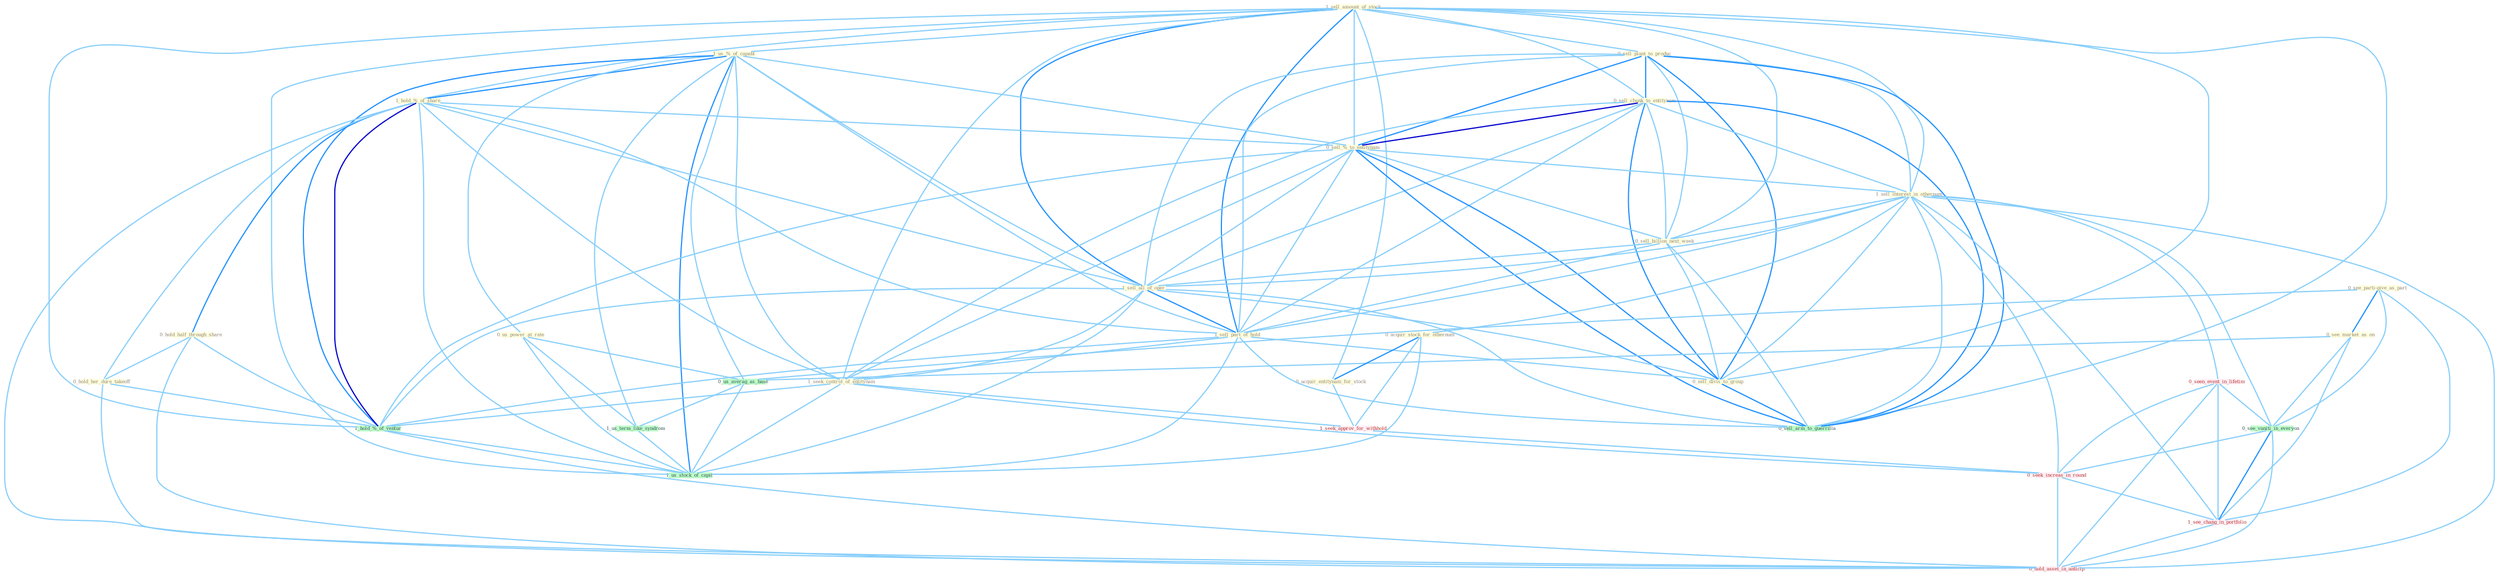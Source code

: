Graph G{ 
    node
    [shape=polygon,style=filled,width=.5,height=.06,color="#BDFCC9",fixedsize=true,fontsize=4,
    fontcolor="#2f4f4f"];
    {node
    [color="#ffffe0", fontcolor="#8b7d6b"] "1_sell_amount_of_stock " "1_us_%_of_capabl " "0_sell_plant_to_produc " "1_hold_%_of_share " "0_sell_chunk_to_entitynam " "0_sell_%_to_entitynam " "0_hold_half_through_share " "1_sell_interest_in_othernum " "0_sell_billion_next_week " "1_sell_all_of_oper " "0_see_parti-give_as_part " "1_sell_part_of_hold " "1_seek_control_of_entitynam " "0_see_market_as_on " "0_acquir_stock_for_othernum " "0_sell_divis_to_group " "0_hold_her_dure_takeoff " "0_us_power_at_rate " "0_acquir_entitynam_for_stock "}
{node [color="#fff0f5", fontcolor="#b22222"] "0_seen_event_in_lifetim " "1_seek_approv_for_withhold " "0_seek_increas_in_round " "1_see_chang_in_portfolio " "0_hold_asset_in_anticip "}
edge [color="#B0E2FF"];

	"1_sell_amount_of_stock " -- "1_us_%_of_capabl " [w="1", color="#87cefa" ];
	"1_sell_amount_of_stock " -- "0_sell_plant_to_produc " [w="1", color="#87cefa" ];
	"1_sell_amount_of_stock " -- "1_hold_%_of_share " [w="1", color="#87cefa" ];
	"1_sell_amount_of_stock " -- "0_sell_chunk_to_entitynam " [w="1", color="#87cefa" ];
	"1_sell_amount_of_stock " -- "0_sell_%_to_entitynam " [w="1", color="#87cefa" ];
	"1_sell_amount_of_stock " -- "1_sell_interest_in_othernum " [w="1", color="#87cefa" ];
	"1_sell_amount_of_stock " -- "0_sell_billion_next_week " [w="1", color="#87cefa" ];
	"1_sell_amount_of_stock " -- "1_sell_all_of_oper " [w="2", color="#1e90ff" , len=0.8];
	"1_sell_amount_of_stock " -- "1_sell_part_of_hold " [w="2", color="#1e90ff" , len=0.8];
	"1_sell_amount_of_stock " -- "1_seek_control_of_entitynam " [w="1", color="#87cefa" ];
	"1_sell_amount_of_stock " -- "0_sell_divis_to_group " [w="1", color="#87cefa" ];
	"1_sell_amount_of_stock " -- "0_acquir_entitynam_for_stock " [w="1", color="#87cefa" ];
	"1_sell_amount_of_stock " -- "1_hold_%_of_ventur " [w="1", color="#87cefa" ];
	"1_sell_amount_of_stock " -- "0_sell_arm_to_guerrilla " [w="1", color="#87cefa" ];
	"1_sell_amount_of_stock " -- "1_us_stock_of_capit " [w="1", color="#87cefa" ];
	"1_us_%_of_capabl " -- "1_hold_%_of_share " [w="2", color="#1e90ff" , len=0.8];
	"1_us_%_of_capabl " -- "0_sell_%_to_entitynam " [w="1", color="#87cefa" ];
	"1_us_%_of_capabl " -- "1_sell_all_of_oper " [w="1", color="#87cefa" ];
	"1_us_%_of_capabl " -- "1_sell_part_of_hold " [w="1", color="#87cefa" ];
	"1_us_%_of_capabl " -- "1_seek_control_of_entitynam " [w="1", color="#87cefa" ];
	"1_us_%_of_capabl " -- "0_us_power_at_rate " [w="1", color="#87cefa" ];
	"1_us_%_of_capabl " -- "0_us_averag_as_base " [w="1", color="#87cefa" ];
	"1_us_%_of_capabl " -- "1_us_term_like_syndrom " [w="1", color="#87cefa" ];
	"1_us_%_of_capabl " -- "1_hold_%_of_ventur " [w="2", color="#1e90ff" , len=0.8];
	"1_us_%_of_capabl " -- "1_us_stock_of_capit " [w="2", color="#1e90ff" , len=0.8];
	"0_sell_plant_to_produc " -- "0_sell_chunk_to_entitynam " [w="2", color="#1e90ff" , len=0.8];
	"0_sell_plant_to_produc " -- "0_sell_%_to_entitynam " [w="2", color="#1e90ff" , len=0.8];
	"0_sell_plant_to_produc " -- "1_sell_interest_in_othernum " [w="1", color="#87cefa" ];
	"0_sell_plant_to_produc " -- "0_sell_billion_next_week " [w="1", color="#87cefa" ];
	"0_sell_plant_to_produc " -- "1_sell_all_of_oper " [w="1", color="#87cefa" ];
	"0_sell_plant_to_produc " -- "1_sell_part_of_hold " [w="1", color="#87cefa" ];
	"0_sell_plant_to_produc " -- "0_sell_divis_to_group " [w="2", color="#1e90ff" , len=0.8];
	"0_sell_plant_to_produc " -- "0_sell_arm_to_guerrilla " [w="2", color="#1e90ff" , len=0.8];
	"1_hold_%_of_share " -- "0_sell_%_to_entitynam " [w="1", color="#87cefa" ];
	"1_hold_%_of_share " -- "0_hold_half_through_share " [w="2", color="#1e90ff" , len=0.8];
	"1_hold_%_of_share " -- "1_sell_all_of_oper " [w="1", color="#87cefa" ];
	"1_hold_%_of_share " -- "1_sell_part_of_hold " [w="1", color="#87cefa" ];
	"1_hold_%_of_share " -- "1_seek_control_of_entitynam " [w="1", color="#87cefa" ];
	"1_hold_%_of_share " -- "0_hold_her_dure_takeoff " [w="1", color="#87cefa" ];
	"1_hold_%_of_share " -- "1_hold_%_of_ventur " [w="3", color="#0000cd" , len=0.6];
	"1_hold_%_of_share " -- "1_us_stock_of_capit " [w="1", color="#87cefa" ];
	"1_hold_%_of_share " -- "0_hold_asset_in_anticip " [w="1", color="#87cefa" ];
	"0_sell_chunk_to_entitynam " -- "0_sell_%_to_entitynam " [w="3", color="#0000cd" , len=0.6];
	"0_sell_chunk_to_entitynam " -- "1_sell_interest_in_othernum " [w="1", color="#87cefa" ];
	"0_sell_chunk_to_entitynam " -- "0_sell_billion_next_week " [w="1", color="#87cefa" ];
	"0_sell_chunk_to_entitynam " -- "1_sell_all_of_oper " [w="1", color="#87cefa" ];
	"0_sell_chunk_to_entitynam " -- "1_sell_part_of_hold " [w="1", color="#87cefa" ];
	"0_sell_chunk_to_entitynam " -- "1_seek_control_of_entitynam " [w="1", color="#87cefa" ];
	"0_sell_chunk_to_entitynam " -- "0_sell_divis_to_group " [w="2", color="#1e90ff" , len=0.8];
	"0_sell_chunk_to_entitynam " -- "0_sell_arm_to_guerrilla " [w="2", color="#1e90ff" , len=0.8];
	"0_sell_%_to_entitynam " -- "1_sell_interest_in_othernum " [w="1", color="#87cefa" ];
	"0_sell_%_to_entitynam " -- "0_sell_billion_next_week " [w="1", color="#87cefa" ];
	"0_sell_%_to_entitynam " -- "1_sell_all_of_oper " [w="1", color="#87cefa" ];
	"0_sell_%_to_entitynam " -- "1_sell_part_of_hold " [w="1", color="#87cefa" ];
	"0_sell_%_to_entitynam " -- "1_seek_control_of_entitynam " [w="1", color="#87cefa" ];
	"0_sell_%_to_entitynam " -- "0_sell_divis_to_group " [w="2", color="#1e90ff" , len=0.8];
	"0_sell_%_to_entitynam " -- "1_hold_%_of_ventur " [w="1", color="#87cefa" ];
	"0_sell_%_to_entitynam " -- "0_sell_arm_to_guerrilla " [w="2", color="#1e90ff" , len=0.8];
	"0_hold_half_through_share " -- "0_hold_her_dure_takeoff " [w="1", color="#87cefa" ];
	"0_hold_half_through_share " -- "1_hold_%_of_ventur " [w="1", color="#87cefa" ];
	"0_hold_half_through_share " -- "0_hold_asset_in_anticip " [w="1", color="#87cefa" ];
	"1_sell_interest_in_othernum " -- "0_sell_billion_next_week " [w="1", color="#87cefa" ];
	"1_sell_interest_in_othernum " -- "1_sell_all_of_oper " [w="1", color="#87cefa" ];
	"1_sell_interest_in_othernum " -- "1_sell_part_of_hold " [w="1", color="#87cefa" ];
	"1_sell_interest_in_othernum " -- "0_acquir_stock_for_othernum " [w="1", color="#87cefa" ];
	"1_sell_interest_in_othernum " -- "0_sell_divis_to_group " [w="1", color="#87cefa" ];
	"1_sell_interest_in_othernum " -- "0_seen_event_in_lifetim " [w="1", color="#87cefa" ];
	"1_sell_interest_in_othernum " -- "0_see_vaniti_in_everyon " [w="1", color="#87cefa" ];
	"1_sell_interest_in_othernum " -- "0_sell_arm_to_guerrilla " [w="1", color="#87cefa" ];
	"1_sell_interest_in_othernum " -- "0_seek_increas_in_round " [w="1", color="#87cefa" ];
	"1_sell_interest_in_othernum " -- "1_see_chang_in_portfolio " [w="1", color="#87cefa" ];
	"1_sell_interest_in_othernum " -- "0_hold_asset_in_anticip " [w="1", color="#87cefa" ];
	"0_sell_billion_next_week " -- "1_sell_all_of_oper " [w="1", color="#87cefa" ];
	"0_sell_billion_next_week " -- "1_sell_part_of_hold " [w="1", color="#87cefa" ];
	"0_sell_billion_next_week " -- "0_sell_divis_to_group " [w="1", color="#87cefa" ];
	"0_sell_billion_next_week " -- "0_sell_arm_to_guerrilla " [w="1", color="#87cefa" ];
	"1_sell_all_of_oper " -- "1_sell_part_of_hold " [w="2", color="#1e90ff" , len=0.8];
	"1_sell_all_of_oper " -- "1_seek_control_of_entitynam " [w="1", color="#87cefa" ];
	"1_sell_all_of_oper " -- "0_sell_divis_to_group " [w="1", color="#87cefa" ];
	"1_sell_all_of_oper " -- "1_hold_%_of_ventur " [w="1", color="#87cefa" ];
	"1_sell_all_of_oper " -- "0_sell_arm_to_guerrilla " [w="1", color="#87cefa" ];
	"1_sell_all_of_oper " -- "1_us_stock_of_capit " [w="1", color="#87cefa" ];
	"0_see_parti-give_as_part " -- "0_see_market_as_on " [w="2", color="#1e90ff" , len=0.8];
	"0_see_parti-give_as_part " -- "0_us_averag_as_base " [w="1", color="#87cefa" ];
	"0_see_parti-give_as_part " -- "0_see_vaniti_in_everyon " [w="1", color="#87cefa" ];
	"0_see_parti-give_as_part " -- "1_see_chang_in_portfolio " [w="1", color="#87cefa" ];
	"1_sell_part_of_hold " -- "1_seek_control_of_entitynam " [w="1", color="#87cefa" ];
	"1_sell_part_of_hold " -- "0_sell_divis_to_group " [w="1", color="#87cefa" ];
	"1_sell_part_of_hold " -- "1_hold_%_of_ventur " [w="1", color="#87cefa" ];
	"1_sell_part_of_hold " -- "0_sell_arm_to_guerrilla " [w="1", color="#87cefa" ];
	"1_sell_part_of_hold " -- "1_us_stock_of_capit " [w="1", color="#87cefa" ];
	"1_seek_control_of_entitynam " -- "1_seek_approv_for_withhold " [w="1", color="#87cefa" ];
	"1_seek_control_of_entitynam " -- "1_hold_%_of_ventur " [w="1", color="#87cefa" ];
	"1_seek_control_of_entitynam " -- "0_seek_increas_in_round " [w="1", color="#87cefa" ];
	"1_seek_control_of_entitynam " -- "1_us_stock_of_capit " [w="1", color="#87cefa" ];
	"0_see_market_as_on " -- "0_us_averag_as_base " [w="1", color="#87cefa" ];
	"0_see_market_as_on " -- "0_see_vaniti_in_everyon " [w="1", color="#87cefa" ];
	"0_see_market_as_on " -- "1_see_chang_in_portfolio " [w="1", color="#87cefa" ];
	"0_acquir_stock_for_othernum " -- "0_acquir_entitynam_for_stock " [w="2", color="#1e90ff" , len=0.8];
	"0_acquir_stock_for_othernum " -- "1_seek_approv_for_withhold " [w="1", color="#87cefa" ];
	"0_acquir_stock_for_othernum " -- "1_us_stock_of_capit " [w="1", color="#87cefa" ];
	"0_sell_divis_to_group " -- "0_sell_arm_to_guerrilla " [w="2", color="#1e90ff" , len=0.8];
	"0_hold_her_dure_takeoff " -- "1_hold_%_of_ventur " [w="1", color="#87cefa" ];
	"0_hold_her_dure_takeoff " -- "0_hold_asset_in_anticip " [w="1", color="#87cefa" ];
	"0_us_power_at_rate " -- "0_us_averag_as_base " [w="1", color="#87cefa" ];
	"0_us_power_at_rate " -- "1_us_term_like_syndrom " [w="1", color="#87cefa" ];
	"0_us_power_at_rate " -- "1_us_stock_of_capit " [w="1", color="#87cefa" ];
	"0_acquir_entitynam_for_stock " -- "1_seek_approv_for_withhold " [w="1", color="#87cefa" ];
	"0_seen_event_in_lifetim " -- "0_see_vaniti_in_everyon " [w="1", color="#87cefa" ];
	"0_seen_event_in_lifetim " -- "0_seek_increas_in_round " [w="1", color="#87cefa" ];
	"0_seen_event_in_lifetim " -- "1_see_chang_in_portfolio " [w="1", color="#87cefa" ];
	"0_seen_event_in_lifetim " -- "0_hold_asset_in_anticip " [w="1", color="#87cefa" ];
	"0_us_averag_as_base " -- "1_us_term_like_syndrom " [w="1", color="#87cefa" ];
	"0_us_averag_as_base " -- "1_us_stock_of_capit " [w="1", color="#87cefa" ];
	"1_us_term_like_syndrom " -- "1_us_stock_of_capit " [w="1", color="#87cefa" ];
	"1_seek_approv_for_withhold " -- "0_seek_increas_in_round " [w="1", color="#87cefa" ];
	"1_hold_%_of_ventur " -- "1_us_stock_of_capit " [w="1", color="#87cefa" ];
	"1_hold_%_of_ventur " -- "0_hold_asset_in_anticip " [w="1", color="#87cefa" ];
	"0_see_vaniti_in_everyon " -- "0_seek_increas_in_round " [w="1", color="#87cefa" ];
	"0_see_vaniti_in_everyon " -- "1_see_chang_in_portfolio " [w="2", color="#1e90ff" , len=0.8];
	"0_see_vaniti_in_everyon " -- "0_hold_asset_in_anticip " [w="1", color="#87cefa" ];
	"0_seek_increas_in_round " -- "1_see_chang_in_portfolio " [w="1", color="#87cefa" ];
	"0_seek_increas_in_round " -- "0_hold_asset_in_anticip " [w="1", color="#87cefa" ];
	"1_see_chang_in_portfolio " -- "0_hold_asset_in_anticip " [w="1", color="#87cefa" ];
}